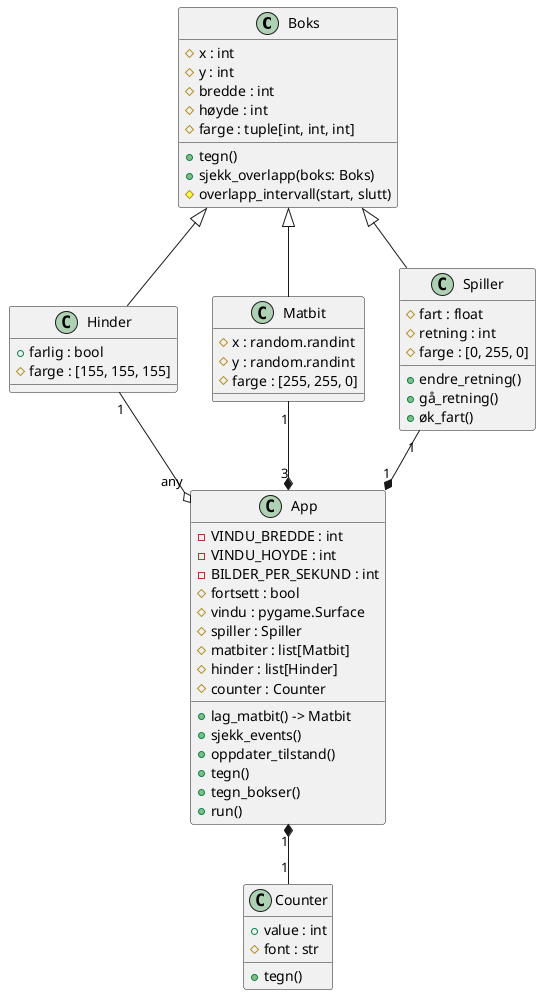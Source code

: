 @startuml TrollUML
class Boks{
    #x : int
    #y : int
    #bredde : int
    #høyde : int 
    #farge : tuple[int, int, int]
    +tegn()
    +sjekk_overlapp(boks: Boks)
    #overlapp_intervall(start, slutt)
}
class Spiller{
    #fart : float
    #retning : int 
    #farge : [0, 255, 0]
    +endre_retning()
    +gå_retning()
    +øk_fart()
}
class Matbit{
    #x : random.randint
    #y : random.randint
    #farge : [255, 255, 0]
}
class Hinder{
    +farlig : bool
    #farge : [155, 155, 155]
}
class Counter{
    +value : int
    #font : str
    +tegn()
}
class App{
    -VINDU_BREDDE : int
    -VINDU_HOYDE : int
    -BILDER_PER_SEKUND : int
    #fortsett : bool
    #vindu : pygame.Surface
    #spiller : Spiller
    #matbiter : list[Matbit]
    #hinder : list[Hinder]
    #counter : Counter 
    +lag_matbit() -> Matbit
    +sjekk_events()
    +oppdater_tilstand()
    +tegn()
    +tegn_bokser()
    +run()
}
Boks <|-down- Spiller
Boks <|-down- Matbit
Boks <|-down- Hinder
App "1" *-up- "1" Spiller
App "3" *-up- "1" Matbit
App "any" o-up- "1" Hinder
App "1" *-down- "1" Counter
@enduml